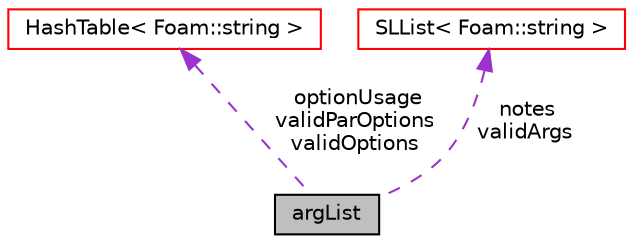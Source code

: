 digraph "argList"
{
  bgcolor="transparent";
  edge [fontname="Helvetica",fontsize="10",labelfontname="Helvetica",labelfontsize="10"];
  node [fontname="Helvetica",fontsize="10",shape=record];
  Node1 [label="argList",height=0.2,width=0.4,color="black", fillcolor="grey75", style="filled", fontcolor="black"];
  Node2 -> Node1 [dir="back",color="darkorchid3",fontsize="10",style="dashed",label=" optionUsage\nvalidParOptions\nvalidOptions" ,fontname="Helvetica"];
  Node2 [label="HashTable\< Foam::string \>",height=0.2,width=0.4,color="red",URL="$a00986.html"];
  Node3 -> Node1 [dir="back",color="darkorchid3",fontsize="10",style="dashed",label=" notes\nvalidArgs" ,fontname="Helvetica"];
  Node3 [label="SLList\< Foam::string \>",height=0.2,width=0.4,color="red",URL="$a02348.html"];
}
